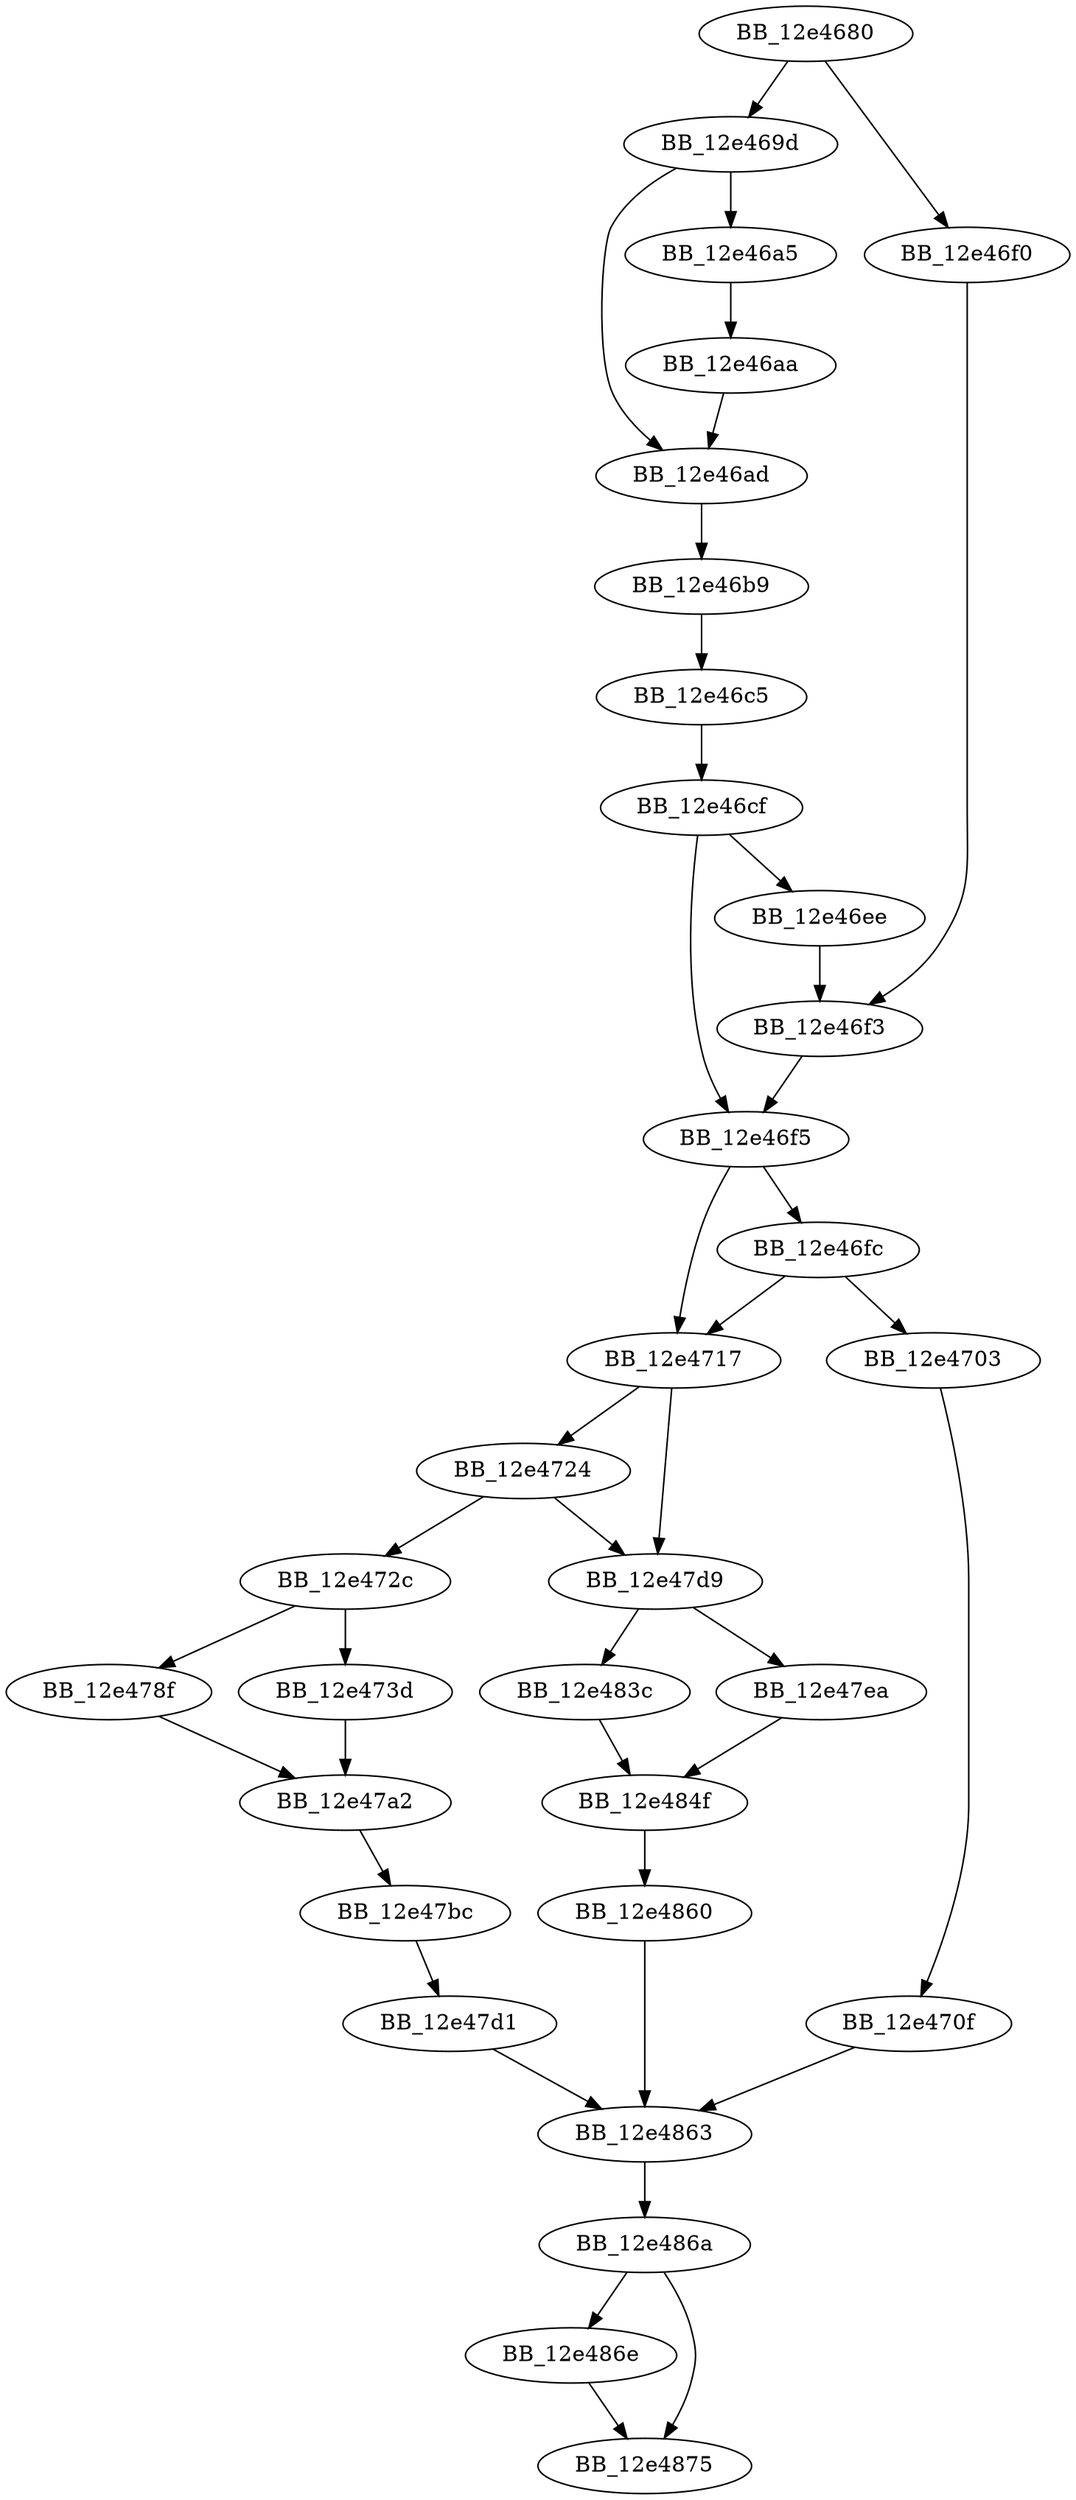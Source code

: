 DiGraph sub_12E4680{
BB_12e4680->BB_12e469d
BB_12e4680->BB_12e46f0
BB_12e469d->BB_12e46a5
BB_12e469d->BB_12e46ad
BB_12e46a5->BB_12e46aa
BB_12e46aa->BB_12e46ad
BB_12e46ad->BB_12e46b9
BB_12e46b9->BB_12e46c5
BB_12e46c5->BB_12e46cf
BB_12e46cf->BB_12e46ee
BB_12e46cf->BB_12e46f5
BB_12e46ee->BB_12e46f3
BB_12e46f0->BB_12e46f3
BB_12e46f3->BB_12e46f5
BB_12e46f5->BB_12e46fc
BB_12e46f5->BB_12e4717
BB_12e46fc->BB_12e4703
BB_12e46fc->BB_12e4717
BB_12e4703->BB_12e470f
BB_12e470f->BB_12e4863
BB_12e4717->BB_12e4724
BB_12e4717->BB_12e47d9
BB_12e4724->BB_12e472c
BB_12e4724->BB_12e47d9
BB_12e472c->BB_12e473d
BB_12e472c->BB_12e478f
BB_12e473d->BB_12e47a2
BB_12e478f->BB_12e47a2
BB_12e47a2->BB_12e47bc
BB_12e47bc->BB_12e47d1
BB_12e47d1->BB_12e4863
BB_12e47d9->BB_12e47ea
BB_12e47d9->BB_12e483c
BB_12e47ea->BB_12e484f
BB_12e483c->BB_12e484f
BB_12e484f->BB_12e4860
BB_12e4860->BB_12e4863
BB_12e4863->BB_12e486a
BB_12e486a->BB_12e486e
BB_12e486a->BB_12e4875
BB_12e486e->BB_12e4875
}
